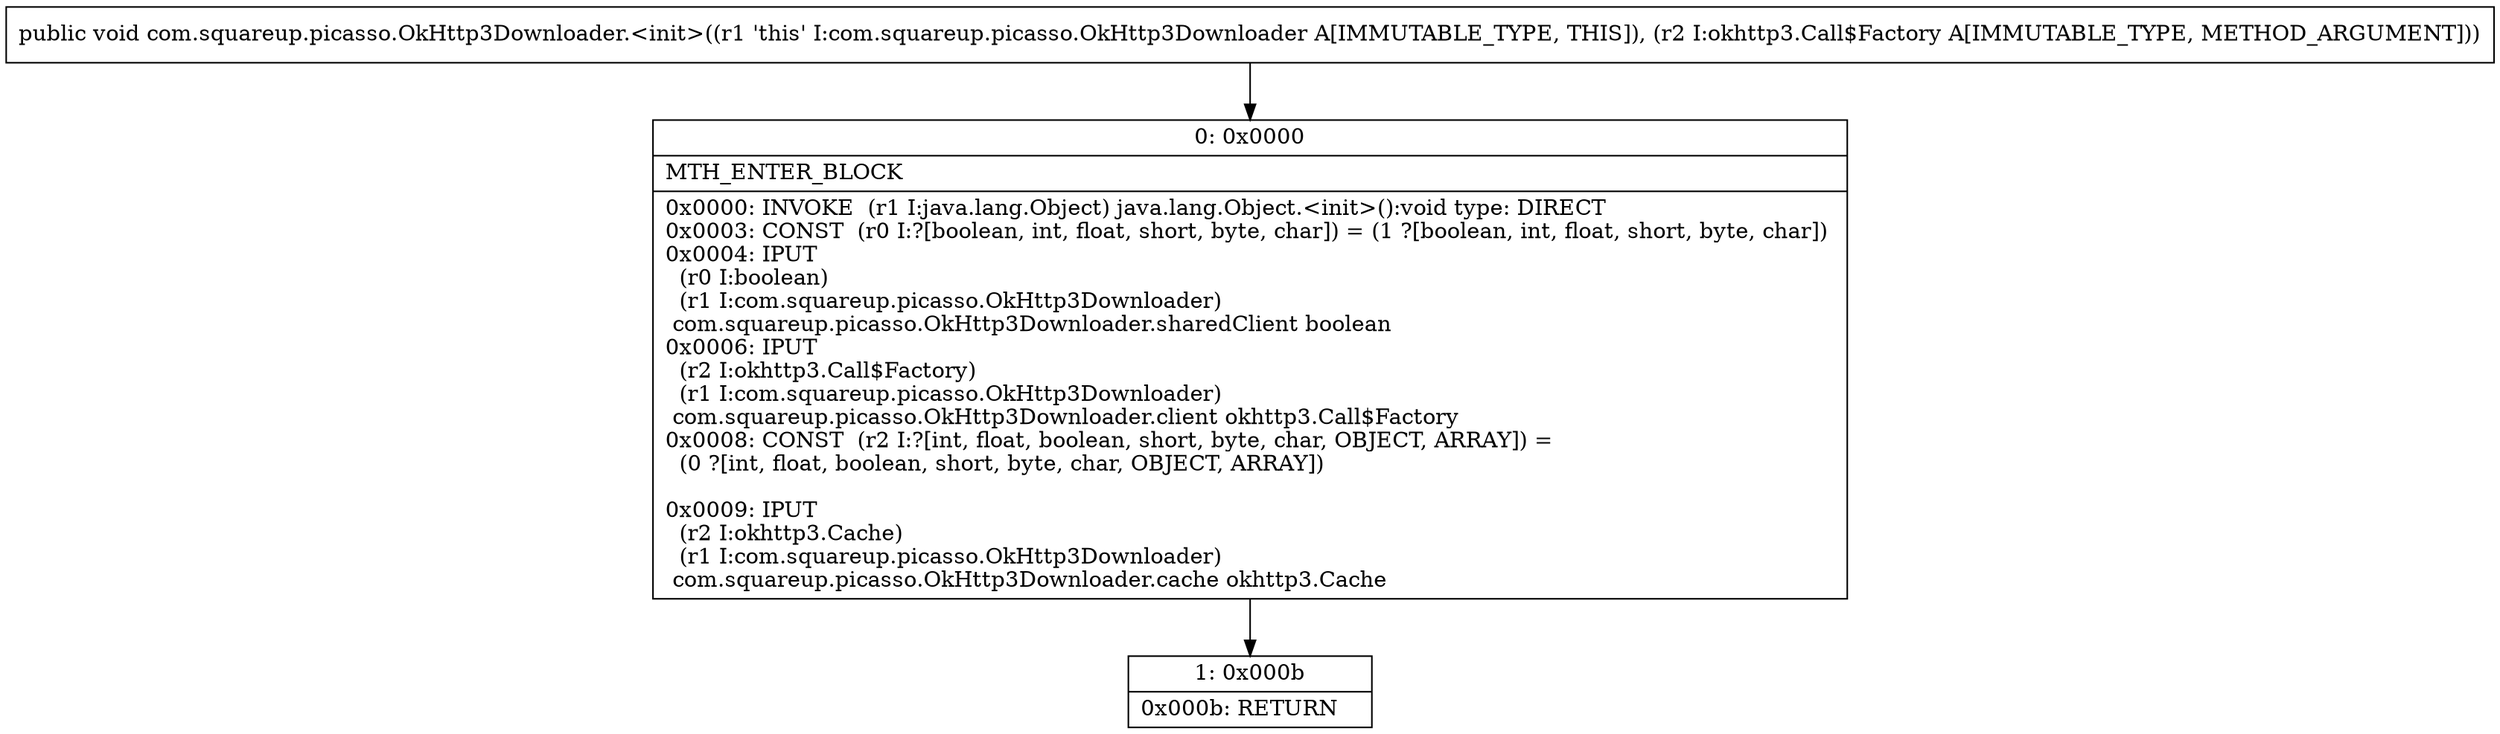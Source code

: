 digraph "CFG forcom.squareup.picasso.OkHttp3Downloader.\<init\>(Lokhttp3\/Call$Factory;)V" {
Node_0 [shape=record,label="{0\:\ 0x0000|MTH_ENTER_BLOCK\l|0x0000: INVOKE  (r1 I:java.lang.Object) java.lang.Object.\<init\>():void type: DIRECT \l0x0003: CONST  (r0 I:?[boolean, int, float, short, byte, char]) = (1 ?[boolean, int, float, short, byte, char]) \l0x0004: IPUT  \l  (r0 I:boolean)\l  (r1 I:com.squareup.picasso.OkHttp3Downloader)\l com.squareup.picasso.OkHttp3Downloader.sharedClient boolean \l0x0006: IPUT  \l  (r2 I:okhttp3.Call$Factory)\l  (r1 I:com.squareup.picasso.OkHttp3Downloader)\l com.squareup.picasso.OkHttp3Downloader.client okhttp3.Call$Factory \l0x0008: CONST  (r2 I:?[int, float, boolean, short, byte, char, OBJECT, ARRAY]) = \l  (0 ?[int, float, boolean, short, byte, char, OBJECT, ARRAY])\l \l0x0009: IPUT  \l  (r2 I:okhttp3.Cache)\l  (r1 I:com.squareup.picasso.OkHttp3Downloader)\l com.squareup.picasso.OkHttp3Downloader.cache okhttp3.Cache \l}"];
Node_1 [shape=record,label="{1\:\ 0x000b|0x000b: RETURN   \l}"];
MethodNode[shape=record,label="{public void com.squareup.picasso.OkHttp3Downloader.\<init\>((r1 'this' I:com.squareup.picasso.OkHttp3Downloader A[IMMUTABLE_TYPE, THIS]), (r2 I:okhttp3.Call$Factory A[IMMUTABLE_TYPE, METHOD_ARGUMENT])) }"];
MethodNode -> Node_0;
Node_0 -> Node_1;
}

